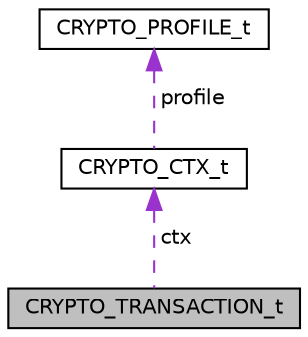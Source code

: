 digraph "CRYPTO_TRANSACTION_t"
{
 // INTERACTIVE_SVG=YES
 // LATEX_PDF_SIZE
  bgcolor="transparent";
  edge [fontname="Helvetica",fontsize="10",labelfontname="Helvetica",labelfontsize="10"];
  node [fontname="Helvetica",fontsize="10",shape=record];
  Node1 [label="CRYPTO_TRANSACTION_t",height=0.2,width=0.4,color="black", fillcolor="grey75", style="filled", fontcolor="black",tooltip=" "];
  Node2 -> Node1 [dir="back",color="darkorchid3",fontsize="10",style="dashed",label=" ctx" ,fontname="Helvetica"];
  Node2 [label="CRYPTO_CTX_t",height=0.2,width=0.4,color="black",URL="$struct_c_r_y_p_t_o___c_t_x__t.html",tooltip=" "];
  Node3 -> Node2 [dir="back",color="darkorchid3",fontsize="10",style="dashed",label=" profile" ,fontname="Helvetica"];
  Node3 [label="CRYPTO_PROFILE_t",height=0.2,width=0.4,color="black",URL="$struct_c_r_y_p_t_o___p_r_o_f_i_l_e__t.html",tooltip=" "];
}
